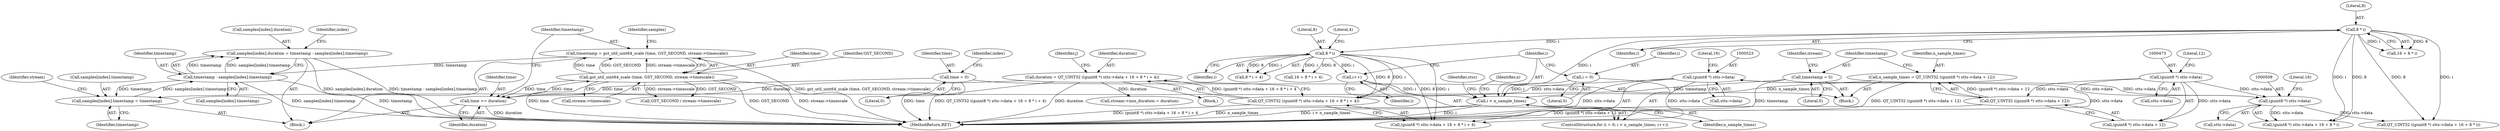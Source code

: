 digraph "0_gstreamer_bdc20b9baf13564d9a061343416395f8f9a92b53@pointer" {
"1000573" [label="(Call,samples[index].duration = timestamp - samples[index].timestamp)"];
"1000579" [label="(Call,timestamp - samples[index].timestamp)"];
"1000565" [label="(Call,timestamp = gst_util_uint64_scale (time, GST_SECOND, stream->timescale))"];
"1000567" [label="(Call,gst_util_uint64_scale (time, GST_SECOND, stream->timescale))"];
"1000562" [label="(Call,time += duration)"];
"1000518" [label="(Call,duration = QT_UINT32 ((guint8 *) stts->data + 16 + 8 * i + 4))"];
"1000520" [label="(Call,QT_UINT32 ((guint8 *) stts->data + 16 + 8 * i + 4))"];
"1000522" [label="(Call,(guint8 *) stts->data)"];
"1000508" [label="(Call,(guint8 *) stts->data)"];
"1000472" [label="(Call,(guint8 *) stts->data)"];
"1000530" [label="(Call,8 * i)"];
"1000515" [label="(Call,8 * i)"];
"1000496" [label="(Call,i < n_sample_times)"];
"1000493" [label="(Call,i = 0)"];
"1000499" [label="(Call,i++)"];
"1000468" [label="(Call,n_sample_times = QT_UINT32 ((guint8 *) stts->data + 12))"];
"1000470" [label="(Call,QT_UINT32 ((guint8 *) stts->data + 12))"];
"1000486" [label="(Call,time = 0)"];
"1000544" [label="(Call,samples[index].timestamp = timestamp)"];
"1000478" [label="(Call,timestamp = 0)"];
"1000497" [label="(Identifier,i)"];
"1000486" [label="(Call,time = 0)"];
"1000507" [label="(Call,(guint8 *) stts->data + 16 + 8 * i)"];
"1000543" [label="(Block,)"];
"1000563" [label="(Identifier,time)"];
"1000518" [label="(Call,duration = QT_UINT32 ((guint8 *) stts->data + 16 + 8 * i + 4))"];
"1000589" [label="(Identifier,stss)"];
"1000520" [label="(Call,QT_UINT32 ((guint8 *) stts->data + 16 + 8 * i + 4))"];
"1000470" [label="(Call,QT_UINT32 ((guint8 *) stts->data + 12))"];
"1000501" [label="(Block,)"];
"1001025" [label="(Call,GST_SECOND / stream->timescale)"];
"1000492" [label="(ControlStructure,for (i = 0; i < n_sample_times; i++))"];
"1000494" [label="(Identifier,i)"];
"1000478" [label="(Call,timestamp = 0)"];
"1000528" [label="(Literal,16)"];
"1000532" [label="(Identifier,i)"];
"1000524" [label="(Call,stts->data)"];
"1000554" [label="(Identifier,stream)"];
"1000562" [label="(Call,time += duration)"];
"1000496" [label="(Call,i < n_sample_times)"];
"1000498" [label="(Identifier,n_sample_times)"];
"1000232" [label="(Block,)"];
"1000490" [label="(Identifier,index)"];
"1000499" [label="(Call,i++)"];
"1000500" [label="(Identifier,i)"];
"1000565" [label="(Call,timestamp = gst_util_uint64_scale (time, GST_SECOND, stream->timescale))"];
"1000517" [label="(Identifier,i)"];
"1001044" [label="(MethodReturn,RET)"];
"1000506" [label="(Call,QT_UINT32 ((guint8 *) stts->data + 16 + 8 * i))"];
"1000515" [label="(Call,8 * i)"];
"1000529" [label="(Call,8 * i + 4)"];
"1000536" [label="(Identifier,j)"];
"1000516" [label="(Literal,8)"];
"1000574" [label="(Call,samples[index].duration)"];
"1000514" [label="(Literal,16)"];
"1000480" [label="(Literal,0)"];
"1000545" [label="(Call,samples[index].timestamp)"];
"1000550" [label="(Identifier,timestamp)"];
"1000472" [label="(Call,(guint8 *) stts->data)"];
"1000527" [label="(Call,16 + 8 * i + 4)"];
"1000468" [label="(Call,n_sample_times = QT_UINT32 ((guint8 *) stts->data + 12))"];
"1000564" [label="(Identifier,duration)"];
"1000471" [label="(Call,(guint8 *) stts->data + 12)"];
"1000569" [label="(Identifier,GST_SECOND)"];
"1000576" [label="(Identifier,samples)"];
"1000530" [label="(Call,8 * i)"];
"1000567" [label="(Call,gst_util_uint64_scale (time, GST_SECOND, stream->timescale))"];
"1000510" [label="(Call,stts->data)"];
"1000519" [label="(Identifier,duration)"];
"1000477" [label="(Literal,12)"];
"1000483" [label="(Identifier,stream)"];
"1000522" [label="(Call,(guint8 *) stts->data)"];
"1000531" [label="(Literal,8)"];
"1000533" [label="(Literal,4)"];
"1000469" [label="(Identifier,n_sample_times)"];
"1000587" [label="(Identifier,index)"];
"1000568" [label="(Identifier,time)"];
"1000487" [label="(Identifier,time)"];
"1000544" [label="(Call,samples[index].timestamp = timestamp)"];
"1000573" [label="(Call,samples[index].duration = timestamp - samples[index].timestamp)"];
"1000581" [label="(Call,samples[index].timestamp)"];
"1000557" [label="(Call,stream->min_duration = duration)"];
"1000488" [label="(Literal,0)"];
"1000566" [label="(Identifier,timestamp)"];
"1000508" [label="(Call,(guint8 *) stts->data)"];
"1000505" [label="(Identifier,n)"];
"1000479" [label="(Identifier,timestamp)"];
"1000495" [label="(Literal,0)"];
"1000513" [label="(Call,16 + 8 * i)"];
"1000521" [label="(Call,(guint8 *) stts->data + 16 + 8 * i + 4)"];
"1000580" [label="(Identifier,timestamp)"];
"1000493" [label="(Call,i = 0)"];
"1000474" [label="(Call,stts->data)"];
"1000579" [label="(Call,timestamp - samples[index].timestamp)"];
"1000570" [label="(Call,stream->timescale)"];
"1000573" -> "1000543"  [label="AST: "];
"1000573" -> "1000579"  [label="CFG: "];
"1000574" -> "1000573"  [label="AST: "];
"1000579" -> "1000573"  [label="AST: "];
"1000587" -> "1000573"  [label="CFG: "];
"1000573" -> "1001044"  [label="DDG: timestamp - samples[index].timestamp"];
"1000573" -> "1001044"  [label="DDG: samples[index].duration"];
"1000579" -> "1000573"  [label="DDG: timestamp"];
"1000579" -> "1000573"  [label="DDG: samples[index].timestamp"];
"1000579" -> "1000581"  [label="CFG: "];
"1000580" -> "1000579"  [label="AST: "];
"1000581" -> "1000579"  [label="AST: "];
"1000579" -> "1001044"  [label="DDG: timestamp"];
"1000579" -> "1001044"  [label="DDG: samples[index].timestamp"];
"1000579" -> "1000544"  [label="DDG: timestamp"];
"1000565" -> "1000579"  [label="DDG: timestamp"];
"1000544" -> "1000579"  [label="DDG: samples[index].timestamp"];
"1000565" -> "1000543"  [label="AST: "];
"1000565" -> "1000567"  [label="CFG: "];
"1000566" -> "1000565"  [label="AST: "];
"1000567" -> "1000565"  [label="AST: "];
"1000576" -> "1000565"  [label="CFG: "];
"1000565" -> "1001044"  [label="DDG: gst_util_uint64_scale (time, GST_SECOND, stream->timescale)"];
"1000567" -> "1000565"  [label="DDG: time"];
"1000567" -> "1000565"  [label="DDG: GST_SECOND"];
"1000567" -> "1000565"  [label="DDG: stream->timescale"];
"1000567" -> "1000570"  [label="CFG: "];
"1000568" -> "1000567"  [label="AST: "];
"1000569" -> "1000567"  [label="AST: "];
"1000570" -> "1000567"  [label="AST: "];
"1000567" -> "1001044"  [label="DDG: time"];
"1000567" -> "1001044"  [label="DDG: GST_SECOND"];
"1000567" -> "1001044"  [label="DDG: stream->timescale"];
"1000567" -> "1000562"  [label="DDG: time"];
"1000562" -> "1000567"  [label="DDG: time"];
"1000567" -> "1001025"  [label="DDG: GST_SECOND"];
"1000567" -> "1001025"  [label="DDG: stream->timescale"];
"1000562" -> "1000543"  [label="AST: "];
"1000562" -> "1000564"  [label="CFG: "];
"1000563" -> "1000562"  [label="AST: "];
"1000564" -> "1000562"  [label="AST: "];
"1000566" -> "1000562"  [label="CFG: "];
"1000562" -> "1001044"  [label="DDG: duration"];
"1000518" -> "1000562"  [label="DDG: duration"];
"1000486" -> "1000562"  [label="DDG: time"];
"1000518" -> "1000501"  [label="AST: "];
"1000518" -> "1000520"  [label="CFG: "];
"1000519" -> "1000518"  [label="AST: "];
"1000520" -> "1000518"  [label="AST: "];
"1000536" -> "1000518"  [label="CFG: "];
"1000518" -> "1001044"  [label="DDG: QT_UINT32 ((guint8 *) stts->data + 16 + 8 * i + 4)"];
"1000518" -> "1001044"  [label="DDG: duration"];
"1000520" -> "1000518"  [label="DDG: (guint8 *) stts->data + 16 + 8 * i + 4"];
"1000518" -> "1000557"  [label="DDG: duration"];
"1000520" -> "1000521"  [label="CFG: "];
"1000521" -> "1000520"  [label="AST: "];
"1000520" -> "1001044"  [label="DDG: (guint8 *) stts->data + 16 + 8 * i + 4"];
"1000522" -> "1000520"  [label="DDG: stts->data"];
"1000530" -> "1000520"  [label="DDG: 8"];
"1000530" -> "1000520"  [label="DDG: i"];
"1000522" -> "1000521"  [label="AST: "];
"1000522" -> "1000524"  [label="CFG: "];
"1000523" -> "1000522"  [label="AST: "];
"1000524" -> "1000522"  [label="AST: "];
"1000528" -> "1000522"  [label="CFG: "];
"1000522" -> "1001044"  [label="DDG: stts->data"];
"1000522" -> "1000508"  [label="DDG: stts->data"];
"1000522" -> "1000521"  [label="DDG: stts->data"];
"1000508" -> "1000522"  [label="DDG: stts->data"];
"1000508" -> "1000507"  [label="AST: "];
"1000508" -> "1000510"  [label="CFG: "];
"1000509" -> "1000508"  [label="AST: "];
"1000510" -> "1000508"  [label="AST: "];
"1000514" -> "1000508"  [label="CFG: "];
"1000508" -> "1000506"  [label="DDG: stts->data"];
"1000508" -> "1000507"  [label="DDG: stts->data"];
"1000472" -> "1000508"  [label="DDG: stts->data"];
"1000472" -> "1000471"  [label="AST: "];
"1000472" -> "1000474"  [label="CFG: "];
"1000473" -> "1000472"  [label="AST: "];
"1000474" -> "1000472"  [label="AST: "];
"1000477" -> "1000472"  [label="CFG: "];
"1000472" -> "1001044"  [label="DDG: stts->data"];
"1000472" -> "1000470"  [label="DDG: stts->data"];
"1000472" -> "1000471"  [label="DDG: stts->data"];
"1000530" -> "1000529"  [label="AST: "];
"1000530" -> "1000532"  [label="CFG: "];
"1000531" -> "1000530"  [label="AST: "];
"1000532" -> "1000530"  [label="AST: "];
"1000533" -> "1000530"  [label="CFG: "];
"1000530" -> "1000499"  [label="DDG: i"];
"1000530" -> "1000521"  [label="DDG: 8"];
"1000530" -> "1000521"  [label="DDG: i"];
"1000530" -> "1000527"  [label="DDG: 8"];
"1000530" -> "1000527"  [label="DDG: i"];
"1000530" -> "1000529"  [label="DDG: 8"];
"1000530" -> "1000529"  [label="DDG: i"];
"1000515" -> "1000530"  [label="DDG: i"];
"1000515" -> "1000513"  [label="AST: "];
"1000515" -> "1000517"  [label="CFG: "];
"1000516" -> "1000515"  [label="AST: "];
"1000517" -> "1000515"  [label="AST: "];
"1000513" -> "1000515"  [label="CFG: "];
"1000515" -> "1000506"  [label="DDG: 8"];
"1000515" -> "1000506"  [label="DDG: i"];
"1000515" -> "1000507"  [label="DDG: 8"];
"1000515" -> "1000507"  [label="DDG: i"];
"1000515" -> "1000513"  [label="DDG: 8"];
"1000515" -> "1000513"  [label="DDG: i"];
"1000496" -> "1000515"  [label="DDG: i"];
"1000496" -> "1000492"  [label="AST: "];
"1000496" -> "1000498"  [label="CFG: "];
"1000497" -> "1000496"  [label="AST: "];
"1000498" -> "1000496"  [label="AST: "];
"1000505" -> "1000496"  [label="CFG: "];
"1000589" -> "1000496"  [label="CFG: "];
"1000496" -> "1001044"  [label="DDG: n_sample_times"];
"1000496" -> "1001044"  [label="DDG: i < n_sample_times"];
"1000496" -> "1001044"  [label="DDG: i"];
"1000493" -> "1000496"  [label="DDG: i"];
"1000499" -> "1000496"  [label="DDG: i"];
"1000468" -> "1000496"  [label="DDG: n_sample_times"];
"1000493" -> "1000492"  [label="AST: "];
"1000493" -> "1000495"  [label="CFG: "];
"1000494" -> "1000493"  [label="AST: "];
"1000495" -> "1000493"  [label="AST: "];
"1000497" -> "1000493"  [label="CFG: "];
"1000499" -> "1000492"  [label="AST: "];
"1000499" -> "1000500"  [label="CFG: "];
"1000500" -> "1000499"  [label="AST: "];
"1000497" -> "1000499"  [label="CFG: "];
"1000468" -> "1000232"  [label="AST: "];
"1000468" -> "1000470"  [label="CFG: "];
"1000469" -> "1000468"  [label="AST: "];
"1000470" -> "1000468"  [label="AST: "];
"1000479" -> "1000468"  [label="CFG: "];
"1000468" -> "1001044"  [label="DDG: QT_UINT32 ((guint8 *) stts->data + 12)"];
"1000470" -> "1000468"  [label="DDG: (guint8 *) stts->data + 12"];
"1000470" -> "1000471"  [label="CFG: "];
"1000471" -> "1000470"  [label="AST: "];
"1000470" -> "1001044"  [label="DDG: (guint8 *) stts->data + 12"];
"1000486" -> "1000232"  [label="AST: "];
"1000486" -> "1000488"  [label="CFG: "];
"1000487" -> "1000486"  [label="AST: "];
"1000488" -> "1000486"  [label="AST: "];
"1000490" -> "1000486"  [label="CFG: "];
"1000486" -> "1001044"  [label="DDG: time"];
"1000544" -> "1000543"  [label="AST: "];
"1000544" -> "1000550"  [label="CFG: "];
"1000545" -> "1000544"  [label="AST: "];
"1000550" -> "1000544"  [label="AST: "];
"1000554" -> "1000544"  [label="CFG: "];
"1000478" -> "1000544"  [label="DDG: timestamp"];
"1000478" -> "1000232"  [label="AST: "];
"1000478" -> "1000480"  [label="CFG: "];
"1000479" -> "1000478"  [label="AST: "];
"1000480" -> "1000478"  [label="AST: "];
"1000483" -> "1000478"  [label="CFG: "];
"1000478" -> "1001044"  [label="DDG: timestamp"];
}
